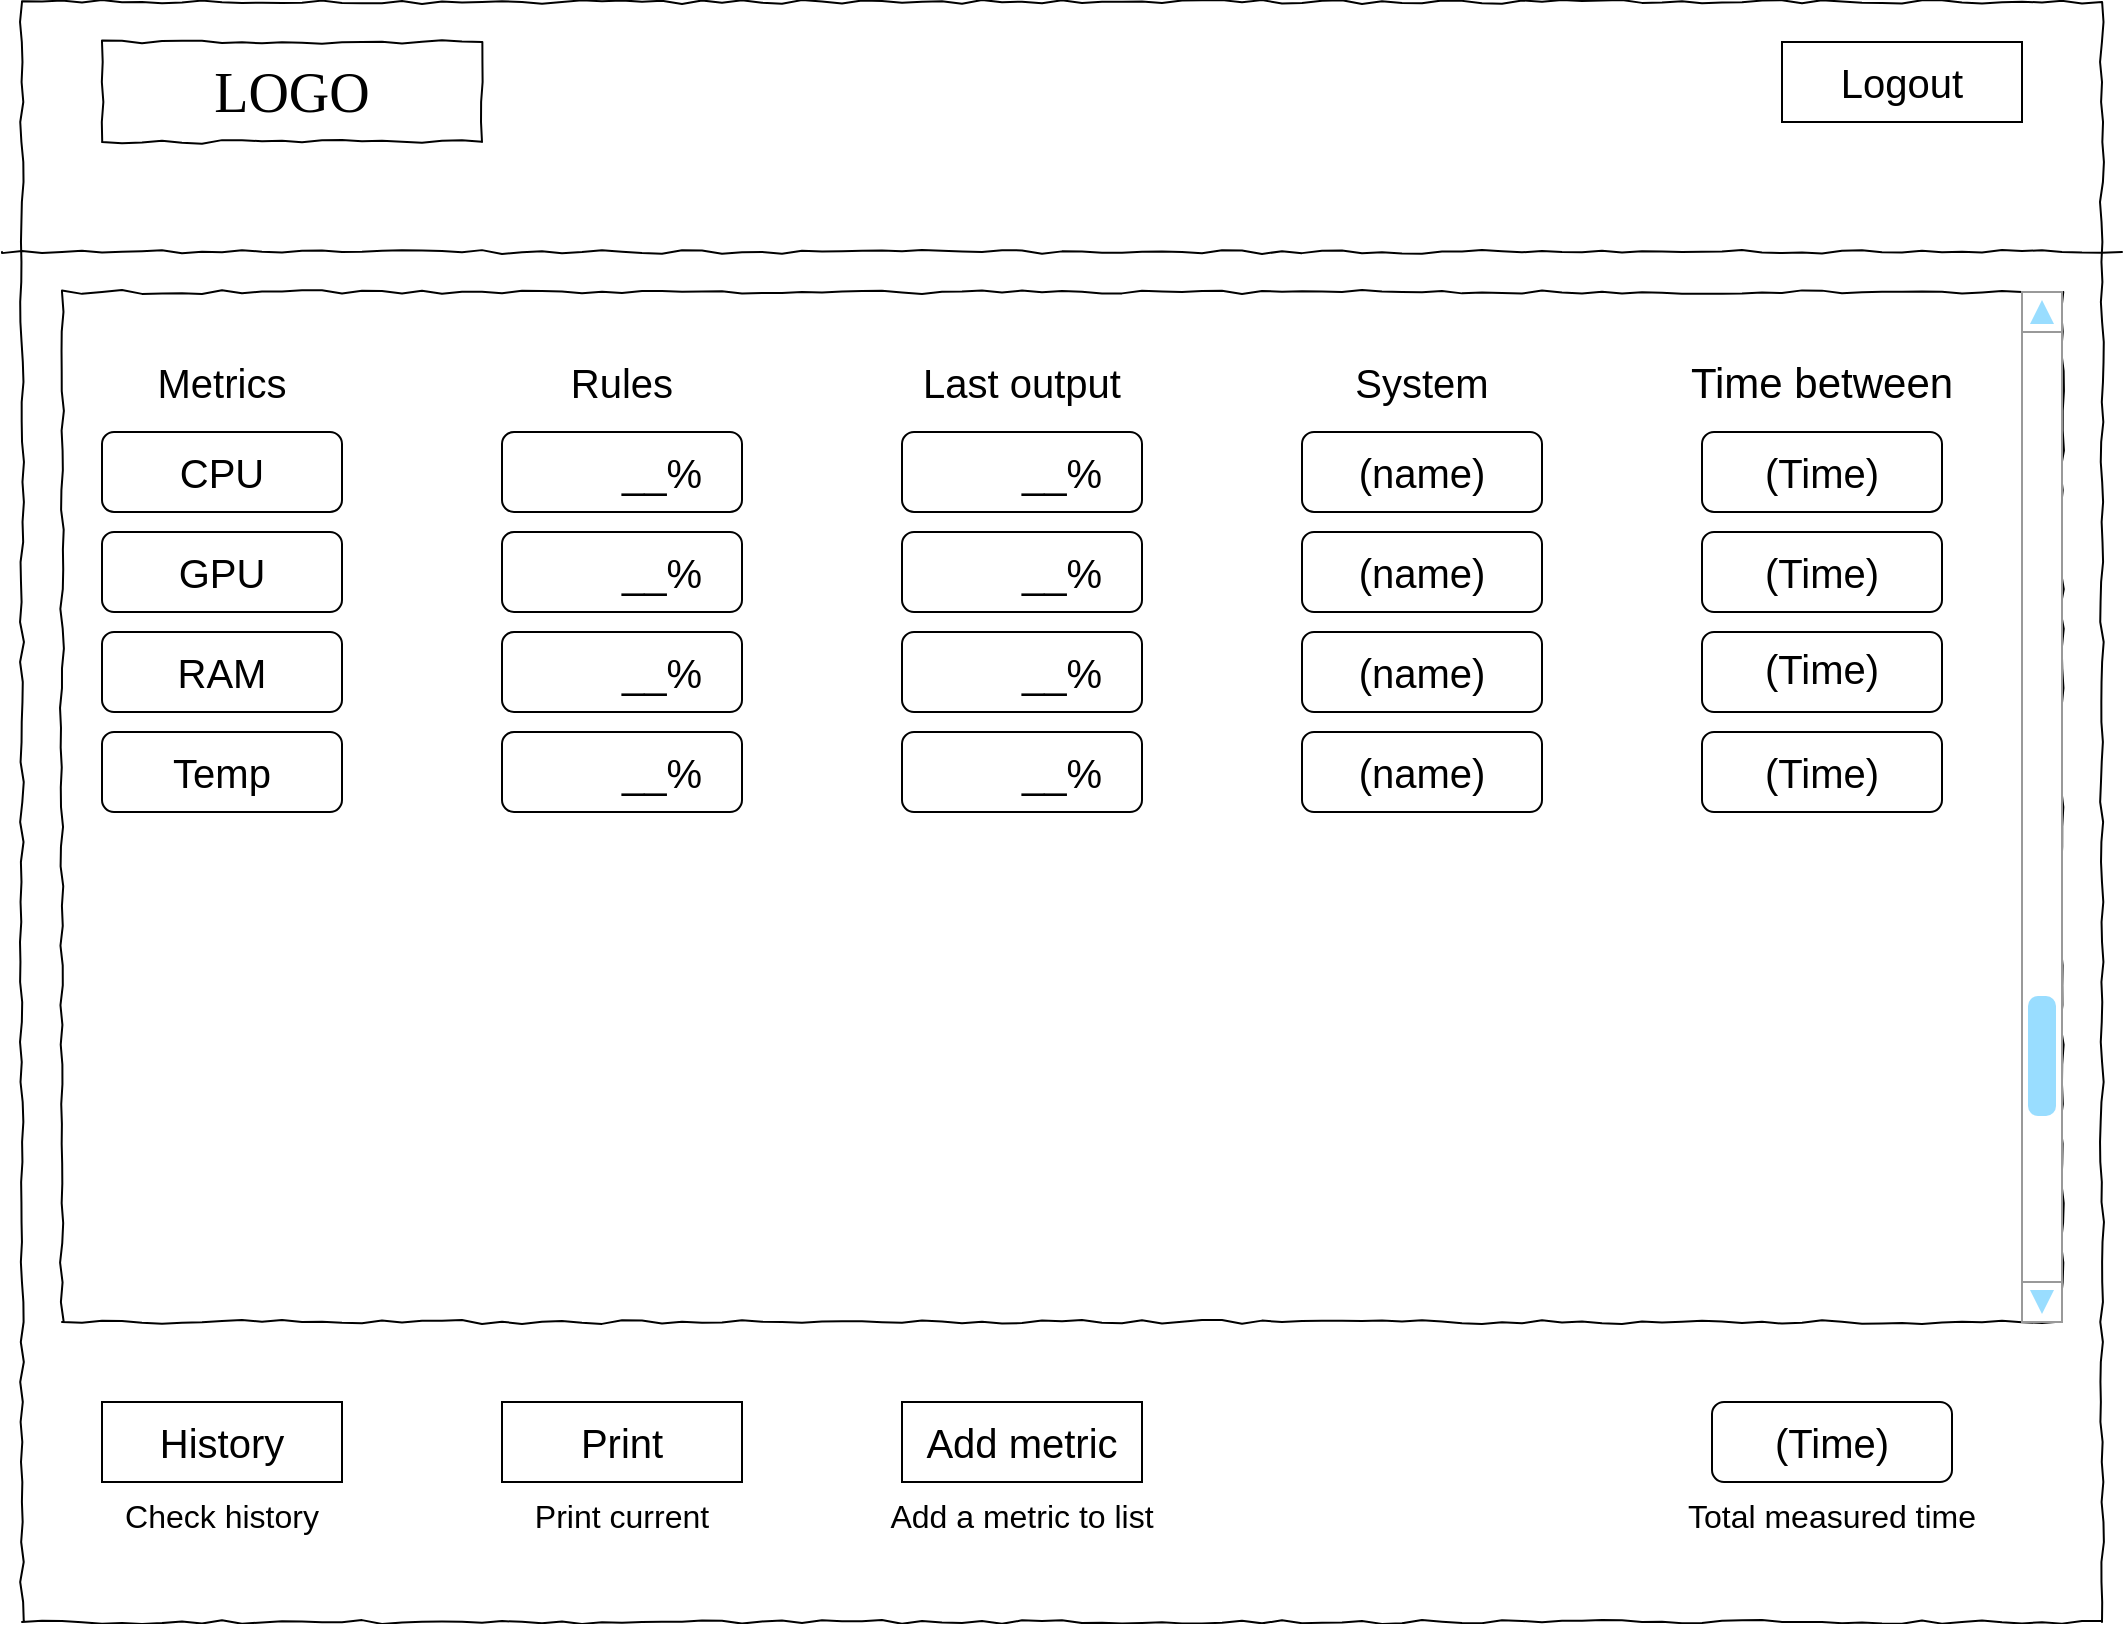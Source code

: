 <mxfile version="16.4.5" type="device"><diagram name="Page-1" id="03018318-947c-dd8e-b7a3-06fadd420f32"><mxGraphModel dx="2062" dy="1094" grid="1" gridSize="10" guides="1" tooltips="1" connect="1" arrows="1" fold="1" page="1" pageScale="1" pageWidth="1100" pageHeight="850" background="none" math="0" shadow="0"><root><mxCell id="0"/><mxCell id="1" parent="0"/><mxCell id="677b7b8949515195-1" value="" style="whiteSpace=wrap;html=1;rounded=0;shadow=0;labelBackgroundColor=none;strokeColor=#000000;strokeWidth=1;fillColor=none;fontFamily=Verdana;fontSize=12;fontColor=#000000;align=center;comic=1;" parent="1" vertex="1"><mxGeometry x="40" y="20" width="1040" height="810" as="geometry"/></mxCell><mxCell id="677b7b8949515195-2" value="LOGO" style="whiteSpace=wrap;html=1;rounded=0;shadow=0;labelBackgroundColor=none;strokeWidth=1;fontFamily=Verdana;fontSize=28;align=center;comic=1;" parent="1" vertex="1"><mxGeometry x="80" y="40" width="190" height="50" as="geometry"/></mxCell><mxCell id="677b7b8949515195-8" value="" style="whiteSpace=wrap;html=1;rounded=0;shadow=0;labelBackgroundColor=none;strokeWidth=1;fillColor=none;fontFamily=Verdana;fontSize=12;align=center;comic=1;" parent="1" vertex="1"><mxGeometry x="60" y="165" width="1000" height="515" as="geometry"/></mxCell><mxCell id="677b7b8949515195-9" value="" style="line;strokeWidth=1;html=1;rounded=0;shadow=0;labelBackgroundColor=none;fillColor=none;fontFamily=Verdana;fontSize=14;fontColor=#000000;align=center;comic=1;" parent="1" vertex="1"><mxGeometry x="30" y="140" width="1060" height="10" as="geometry"/></mxCell><mxCell id="LrE1VWyVyvVlXDW-NSZV-4" value="" style="rounded=1;whiteSpace=wrap;html=1;fontSize=20;" vertex="1" parent="1"><mxGeometry x="80" y="235" width="120" height="40" as="geometry"/></mxCell><mxCell id="LrE1VWyVyvVlXDW-NSZV-5" value="CPU" style="text;html=1;strokeColor=none;fillColor=none;align=center;verticalAlign=middle;whiteSpace=wrap;rounded=0;fontSize=20;" vertex="1" parent="1"><mxGeometry x="110" y="240" width="60" height="30" as="geometry"/></mxCell><mxCell id="LrE1VWyVyvVlXDW-NSZV-6" value="" style="rounded=1;whiteSpace=wrap;html=1;fontSize=20;" vertex="1" parent="1"><mxGeometry x="80" y="285" width="120" height="40" as="geometry"/></mxCell><mxCell id="LrE1VWyVyvVlXDW-NSZV-7" value="" style="rounded=1;whiteSpace=wrap;html=1;fontSize=20;" vertex="1" parent="1"><mxGeometry x="80" y="335" width="120" height="40" as="geometry"/></mxCell><mxCell id="LrE1VWyVyvVlXDW-NSZV-8" value="" style="rounded=1;whiteSpace=wrap;html=1;fontSize=20;" vertex="1" parent="1"><mxGeometry x="80" y="385" width="120" height="40" as="geometry"/></mxCell><mxCell id="LrE1VWyVyvVlXDW-NSZV-10" value="GPU" style="text;html=1;strokeColor=none;fillColor=none;align=center;verticalAlign=middle;whiteSpace=wrap;rounded=0;fontSize=20;" vertex="1" parent="1"><mxGeometry x="110" y="290" width="60" height="30" as="geometry"/></mxCell><mxCell id="LrE1VWyVyvVlXDW-NSZV-11" value="RAM" style="text;html=1;strokeColor=none;fillColor=none;align=center;verticalAlign=middle;whiteSpace=wrap;rounded=0;fontSize=20;" vertex="1" parent="1"><mxGeometry x="110" y="340" width="60" height="30" as="geometry"/></mxCell><mxCell id="LrE1VWyVyvVlXDW-NSZV-12" value="Temp" style="text;html=1;strokeColor=none;fillColor=none;align=center;verticalAlign=middle;whiteSpace=wrap;rounded=0;fontSize=20;" vertex="1" parent="1"><mxGeometry x="110" y="390" width="60" height="30" as="geometry"/></mxCell><mxCell id="LrE1VWyVyvVlXDW-NSZV-27" value="" style="rounded=1;whiteSpace=wrap;html=1;fontSize=20;" vertex="1" parent="1"><mxGeometry x="280" y="235" width="120" height="40" as="geometry"/></mxCell><mxCell id="LrE1VWyVyvVlXDW-NSZV-28" value="__%" style="text;html=1;strokeColor=none;fillColor=none;align=center;verticalAlign=middle;whiteSpace=wrap;rounded=0;fontSize=20;" vertex="1" parent="1"><mxGeometry x="330" y="240" width="60" height="30" as="geometry"/></mxCell><mxCell id="LrE1VWyVyvVlXDW-NSZV-31" value="" style="rounded=1;whiteSpace=wrap;html=1;fontSize=20;" vertex="1" parent="1"><mxGeometry x="280" y="285" width="120" height="40" as="geometry"/></mxCell><mxCell id="LrE1VWyVyvVlXDW-NSZV-32" value="" style="rounded=1;whiteSpace=wrap;html=1;fontSize=20;" vertex="1" parent="1"><mxGeometry x="280" y="335" width="120" height="40" as="geometry"/></mxCell><mxCell id="LrE1VWyVyvVlXDW-NSZV-33" value="" style="rounded=1;whiteSpace=wrap;html=1;fontSize=20;" vertex="1" parent="1"><mxGeometry x="280" y="385" width="120" height="40" as="geometry"/></mxCell><mxCell id="LrE1VWyVyvVlXDW-NSZV-34" value="__%" style="text;html=1;strokeColor=none;fillColor=none;align=center;verticalAlign=middle;whiteSpace=wrap;rounded=0;fontSize=20;" vertex="1" parent="1"><mxGeometry x="330" y="290" width="60" height="30" as="geometry"/></mxCell><mxCell id="LrE1VWyVyvVlXDW-NSZV-35" value="__%" style="text;html=1;strokeColor=none;fillColor=none;align=center;verticalAlign=middle;whiteSpace=wrap;rounded=0;fontSize=20;" vertex="1" parent="1"><mxGeometry x="330" y="340" width="60" height="30" as="geometry"/></mxCell><mxCell id="LrE1VWyVyvVlXDW-NSZV-36" value="__%" style="text;html=1;strokeColor=none;fillColor=none;align=center;verticalAlign=middle;whiteSpace=wrap;rounded=0;fontSize=20;" vertex="1" parent="1"><mxGeometry x="330" y="390" width="60" height="30" as="geometry"/></mxCell><mxCell id="LrE1VWyVyvVlXDW-NSZV-37" value="" style="rounded=1;whiteSpace=wrap;html=1;fontSize=20;" vertex="1" parent="1"><mxGeometry x="480" y="235" width="120" height="40" as="geometry"/></mxCell><mxCell id="LrE1VWyVyvVlXDW-NSZV-38" value="" style="rounded=1;whiteSpace=wrap;html=1;fontSize=20;" vertex="1" parent="1"><mxGeometry x="480" y="285" width="120" height="40" as="geometry"/></mxCell><mxCell id="LrE1VWyVyvVlXDW-NSZV-39" value="" style="rounded=1;whiteSpace=wrap;html=1;fontSize=20;" vertex="1" parent="1"><mxGeometry x="480" y="335" width="120" height="40" as="geometry"/></mxCell><mxCell id="LrE1VWyVyvVlXDW-NSZV-40" value="" style="rounded=1;whiteSpace=wrap;html=1;fontSize=20;" vertex="1" parent="1"><mxGeometry x="480" y="385" width="120" height="40" as="geometry"/></mxCell><mxCell id="LrE1VWyVyvVlXDW-NSZV-42" value="Last output" style="text;html=1;strokeColor=none;fillColor=none;align=center;verticalAlign=middle;whiteSpace=wrap;rounded=0;fontSize=20;" vertex="1" parent="1"><mxGeometry x="485" y="195" width="110" height="30" as="geometry"/></mxCell><mxCell id="LrE1VWyVyvVlXDW-NSZV-43" value="Rules&lt;span style=&quot;color: rgba(0 , 0 , 0 , 0) ; font-family: monospace ; font-size: 0px&quot;&gt;%3CmxGraphModel%3E%3Croot%3E%3CmxCell%20id%3D%220%22%2F%3E%3CmxCell%20id%3D%221%22%20parent%3D%220%22%2F%3E%3CmxCell%20id%3D%222%22%20value%3D%22Last%20output%22%20style%3D%22text%3Bhtml%3D1%3BstrokeColor%3Dnone%3BfillColor%3Dnone%3Balign%3Dcenter%3BverticalAlign%3Dmiddle%3BwhiteSpace%3Dwrap%3Brounded%3D0%3BfontSize%3D20%3B%22%20vertex%3D%221%22%20parent%3D%221%22%3E%3CmxGeometry%20x%3D%22485%22%20y%3D%22190%22%20width%3D%22110%22%20height%3D%2230%22%20as%3D%22geometry%22%2F%3E%3C%2FmxCell%3E%3C%2Froot%3E%3C%2FmxGraphModel%3E&lt;/span&gt;" style="text;html=1;strokeColor=none;fillColor=none;align=center;verticalAlign=middle;whiteSpace=wrap;rounded=0;fontSize=20;" vertex="1" parent="1"><mxGeometry x="285" y="195" width="110" height="30" as="geometry"/></mxCell><mxCell id="LrE1VWyVyvVlXDW-NSZV-44" value="Metrics" style="text;html=1;strokeColor=none;fillColor=none;align=center;verticalAlign=middle;whiteSpace=wrap;rounded=0;fontSize=20;" vertex="1" parent="1"><mxGeometry x="85" y="195" width="110" height="30" as="geometry"/></mxCell><mxCell id="LrE1VWyVyvVlXDW-NSZV-45" value="" style="rounded=1;whiteSpace=wrap;html=1;fontSize=20;" vertex="1" parent="1"><mxGeometry x="680" y="235" width="120" height="40" as="geometry"/></mxCell><mxCell id="LrE1VWyVyvVlXDW-NSZV-46" value="" style="rounded=1;whiteSpace=wrap;html=1;fontSize=20;" vertex="1" parent="1"><mxGeometry x="680" y="285" width="120" height="40" as="geometry"/></mxCell><mxCell id="LrE1VWyVyvVlXDW-NSZV-47" value="" style="rounded=1;whiteSpace=wrap;html=1;fontSize=20;" vertex="1" parent="1"><mxGeometry x="680" y="335" width="120" height="40" as="geometry"/></mxCell><mxCell id="LrE1VWyVyvVlXDW-NSZV-48" value="" style="rounded=1;whiteSpace=wrap;html=1;fontSize=20;" vertex="1" parent="1"><mxGeometry x="680" y="385" width="120" height="40" as="geometry"/></mxCell><mxCell id="LrE1VWyVyvVlXDW-NSZV-49" value="System" style="text;html=1;strokeColor=none;fillColor=none;align=center;verticalAlign=middle;whiteSpace=wrap;rounded=0;fontSize=20;" vertex="1" parent="1"><mxGeometry x="685" y="195" width="110" height="30" as="geometry"/></mxCell><mxCell id="LrE1VWyVyvVlXDW-NSZV-50" value="__%" style="text;html=1;strokeColor=none;fillColor=none;align=center;verticalAlign=middle;whiteSpace=wrap;rounded=0;fontSize=20;" vertex="1" parent="1"><mxGeometry x="530" y="240" width="60" height="30" as="geometry"/></mxCell><mxCell id="LrE1VWyVyvVlXDW-NSZV-51" value="__%" style="text;html=1;strokeColor=none;fillColor=none;align=center;verticalAlign=middle;whiteSpace=wrap;rounded=0;fontSize=20;" vertex="1" parent="1"><mxGeometry x="530" y="290" width="60" height="30" as="geometry"/></mxCell><mxCell id="LrE1VWyVyvVlXDW-NSZV-52" value="__%" style="text;html=1;strokeColor=none;fillColor=none;align=center;verticalAlign=middle;whiteSpace=wrap;rounded=0;fontSize=20;" vertex="1" parent="1"><mxGeometry x="530" y="340" width="60" height="30" as="geometry"/></mxCell><mxCell id="LrE1VWyVyvVlXDW-NSZV-53" value="__%" style="text;html=1;strokeColor=none;fillColor=none;align=center;verticalAlign=middle;whiteSpace=wrap;rounded=0;fontSize=20;" vertex="1" parent="1"><mxGeometry x="530" y="390" width="60" height="30" as="geometry"/></mxCell><mxCell id="LrE1VWyVyvVlXDW-NSZV-54" value="(name)" style="text;html=1;strokeColor=none;fillColor=none;align=center;verticalAlign=middle;whiteSpace=wrap;rounded=0;fontSize=20;" vertex="1" parent="1"><mxGeometry x="710" y="240" width="60" height="30" as="geometry"/></mxCell><mxCell id="LrE1VWyVyvVlXDW-NSZV-55" value="(name)" style="text;html=1;strokeColor=none;fillColor=none;align=center;verticalAlign=middle;whiteSpace=wrap;rounded=0;fontSize=20;" vertex="1" parent="1"><mxGeometry x="710" y="290" width="60" height="30" as="geometry"/></mxCell><mxCell id="LrE1VWyVyvVlXDW-NSZV-56" value="(name)" style="text;html=1;strokeColor=none;fillColor=none;align=center;verticalAlign=middle;whiteSpace=wrap;rounded=0;fontSize=20;" vertex="1" parent="1"><mxGeometry x="710" y="340" width="60" height="30" as="geometry"/></mxCell><mxCell id="LrE1VWyVyvVlXDW-NSZV-57" value="(name)" style="text;html=1;strokeColor=none;fillColor=none;align=center;verticalAlign=middle;whiteSpace=wrap;rounded=0;fontSize=20;" vertex="1" parent="1"><mxGeometry x="710" y="390" width="60" height="30" as="geometry"/></mxCell><mxCell id="LrE1VWyVyvVlXDW-NSZV-58" value="" style="rounded=0;whiteSpace=wrap;html=1;fontSize=20;" vertex="1" parent="1"><mxGeometry x="280" y="720" width="120" height="40" as="geometry"/></mxCell><mxCell id="LrE1VWyVyvVlXDW-NSZV-61" value="" style="rounded=0;whiteSpace=wrap;html=1;fontSize=20;" vertex="1" parent="1"><mxGeometry x="480" y="720" width="120" height="40" as="geometry"/></mxCell><mxCell id="LrE1VWyVyvVlXDW-NSZV-64" value="" style="rounded=0;whiteSpace=wrap;html=1;fontSize=20;" vertex="1" parent="1"><mxGeometry x="920" y="40" width="120" height="40" as="geometry"/></mxCell><mxCell id="LrE1VWyVyvVlXDW-NSZV-65" value="Logout" style="text;html=1;strokeColor=none;fillColor=none;align=center;verticalAlign=middle;whiteSpace=wrap;rounded=0;fontSize=20;" vertex="1" parent="1"><mxGeometry x="925" y="45" width="110" height="30" as="geometry"/></mxCell><mxCell id="LrE1VWyVyvVlXDW-NSZV-73" value="" style="verticalLabelPosition=bottom;shadow=0;dashed=0;align=center;html=1;verticalAlign=top;strokeWidth=1;shape=mxgraph.mockup.navigation.scrollBar;strokeColor=#999999;barPos=20;fillColor2=#99ddff;strokeColor2=none;direction=north;fontSize=20;" vertex="1" parent="1"><mxGeometry x="1040" y="165" width="20" height="515" as="geometry"/></mxCell><mxCell id="LrE1VWyVyvVlXDW-NSZV-70" value="" style="rounded=0;whiteSpace=wrap;html=1;fontSize=20;" vertex="1" parent="1"><mxGeometry x="80" y="720" width="120" height="40" as="geometry"/></mxCell><mxCell id="LrE1VWyVyvVlXDW-NSZV-74" value="Print" style="text;html=1;strokeColor=none;fillColor=none;align=center;verticalAlign=middle;whiteSpace=wrap;rounded=0;fontSize=20;" vertex="1" parent="1"><mxGeometry x="285" y="725" width="110" height="30" as="geometry"/></mxCell><mxCell id="LrE1VWyVyvVlXDW-NSZV-75" value="Add metric" style="text;html=1;strokeColor=none;fillColor=none;align=center;verticalAlign=middle;whiteSpace=wrap;rounded=0;fontSize=20;" vertex="1" parent="1"><mxGeometry x="485" y="725" width="110" height="30" as="geometry"/></mxCell><mxCell id="LrE1VWyVyvVlXDW-NSZV-84" value="&lt;font style=&quot;font-size: 16px&quot;&gt;Total measured time&lt;/font&gt;" style="text;html=1;strokeColor=none;fillColor=none;align=center;verticalAlign=middle;whiteSpace=wrap;rounded=0;fontSize=20;" vertex="1" parent="1"><mxGeometry x="870" y="760" width="150" height="30" as="geometry"/></mxCell><mxCell id="LrE1VWyVyvVlXDW-NSZV-85" value="&lt;font style=&quot;font-size: 21px&quot;&gt;Time between&lt;/font&gt;" style="text;html=1;strokeColor=none;fillColor=none;align=center;verticalAlign=middle;whiteSpace=wrap;rounded=0;fontSize=20;" vertex="1" parent="1"><mxGeometry x="870" y="195" width="140" height="30" as="geometry"/></mxCell><mxCell id="LrE1VWyVyvVlXDW-NSZV-86" value="" style="rounded=1;whiteSpace=wrap;html=1;fontSize=20;" vertex="1" parent="1"><mxGeometry x="880" y="235" width="120" height="40" as="geometry"/></mxCell><mxCell id="LrE1VWyVyvVlXDW-NSZV-87" value="" style="rounded=1;whiteSpace=wrap;html=1;fontSize=20;" vertex="1" parent="1"><mxGeometry x="885" y="720" width="120" height="40" as="geometry"/></mxCell><mxCell id="LrE1VWyVyvVlXDW-NSZV-89" value="(Time)&lt;span style=&quot;color: rgba(0 , 0 , 0 , 0) ; font-family: monospace ; font-size: 0px&quot;&gt;%3CmxGraphModel%3E%3Croot%3E%3CmxCell%20id%3D%220%22%2F%3E%3CmxCell%20id%3D%221%22%20parent%3D%220%22%2F%3E%3CmxCell%20id%3D%222%22%20value%3D%22Add%20metric%22%20style%3D%22text%3Bhtml%3D1%3BstrokeColor%3Dnone%3BfillColor%3Dnone%3Balign%3Dcenter%3BverticalAlign%3Dmiddle%3BwhiteSpace%3Dwrap%3Brounded%3D0%3BfontSize%3D20%3B%22%20vertex%3D%221%22%20parent%3D%221%22%3E%3CmxGeometry%20x%3D%22505%22%20y%3D%22605%22%20width%3D%22110%22%20height%3D%2230%22%20as%3D%22geometry%22%2F%3E%3C%2FmxCell%3E%3C%2Froot%3E%3C%2FmxGraphModel%3E&lt;/span&gt;" style="text;html=1;strokeColor=none;fillColor=none;align=center;verticalAlign=middle;whiteSpace=wrap;rounded=0;fontSize=20;" vertex="1" parent="1"><mxGeometry x="885" y="240" width="110" height="30" as="geometry"/></mxCell><mxCell id="LrE1VWyVyvVlXDW-NSZV-90" value="(Time)&lt;span style=&quot;color: rgba(0 , 0 , 0 , 0) ; font-family: monospace ; font-size: 0px&quot;&gt;%3CmxGraphModel%3E%3Croot%3E%3CmxCell%20id%3D%220%22%2F%3E%3CmxCell%20id%3D%221%22%20parent%3D%220%22%2F%3E%3CmxCell%20id%3D%222%22%20value%3D%22Add%20metric%22%20style%3D%22text%3Bhtml%3D1%3BstrokeColor%3Dnone%3BfillColor%3Dnone%3Balign%3Dcenter%3BverticalAlign%3Dmiddle%3BwhiteSpace%3Dwrap%3Brounded%3D0%3BfontSize%3D20%3B%22%20vertex%3D%221%22%20parent%3D%221%22%3E%3CmxGeometry%20x%3D%22505%22%20y%3D%22605%22%20width%3D%22110%22%20height%3D%2230%22%20as%3D%22geometry%22%2F%3E%3C%2FmxCell%3E%3C%2Froot%3E%3C%2FmxGraphModel%3E&lt;/span&gt;" style="text;html=1;strokeColor=none;fillColor=none;align=center;verticalAlign=middle;whiteSpace=wrap;rounded=0;fontSize=20;" vertex="1" parent="1"><mxGeometry x="890" y="725" width="110" height="30" as="geometry"/></mxCell><mxCell id="LrE1VWyVyvVlXDW-NSZV-92" value="&lt;font style=&quot;font-size: 16px&quot;&gt;Check history&lt;/font&gt;" style="text;html=1;strokeColor=none;fillColor=none;align=center;verticalAlign=middle;whiteSpace=wrap;rounded=0;fontSize=20;" vertex="1" parent="1"><mxGeometry x="90" y="760" width="100" height="30" as="geometry"/></mxCell><mxCell id="LrE1VWyVyvVlXDW-NSZV-93" value="&lt;font style=&quot;font-size: 16px&quot;&gt;Print current&lt;/font&gt;" style="text;html=1;strokeColor=none;fillColor=none;align=center;verticalAlign=middle;whiteSpace=wrap;rounded=0;fontSize=20;" vertex="1" parent="1"><mxGeometry x="295" y="760" width="90" height="30" as="geometry"/></mxCell><mxCell id="LrE1VWyVyvVlXDW-NSZV-94" value="&lt;font style=&quot;font-size: 16px&quot;&gt;Add a metric to list&lt;/font&gt;" style="text;html=1;strokeColor=none;fillColor=none;align=center;verticalAlign=middle;whiteSpace=wrap;rounded=0;fontSize=20;" vertex="1" parent="1"><mxGeometry x="470" y="760" width="140" height="30" as="geometry"/></mxCell><mxCell id="LrE1VWyVyvVlXDW-NSZV-96" value="" style="rounded=1;whiteSpace=wrap;html=1;fontSize=20;" vertex="1" parent="1"><mxGeometry x="880" y="285" width="120" height="40" as="geometry"/></mxCell><mxCell id="LrE1VWyVyvVlXDW-NSZV-97" value="" style="rounded=1;whiteSpace=wrap;html=1;fontSize=20;" vertex="1" parent="1"><mxGeometry x="880" y="335" width="120" height="40" as="geometry"/></mxCell><mxCell id="LrE1VWyVyvVlXDW-NSZV-98" value="" style="rounded=1;whiteSpace=wrap;html=1;fontSize=20;" vertex="1" parent="1"><mxGeometry x="880" y="385" width="120" height="40" as="geometry"/></mxCell><mxCell id="LrE1VWyVyvVlXDW-NSZV-99" value="(Time)&lt;span style=&quot;color: rgba(0 , 0 , 0 , 0) ; font-family: monospace ; font-size: 0px&quot;&gt;%3CmxGraphModel%3E%3Croot%3E%3CmxCell%20id%3D%220%22%2F%3E%3CmxCell%20id%3D%221%22%20parent%3D%220%22%2F%3E%3CmxCell%20id%3D%222%22%20value%3D%22Add%20metric%22%20style%3D%22text%3Bhtml%3D1%3BstrokeColor%3Dnone%3BfillColor%3Dnone%3Balign%3Dcenter%3BverticalAlign%3Dmiddle%3BwhiteSpace%3Dwrap%3Brounded%3D0%3BfontSize%3D20%3B%22%20vertex%3D%221%22%20parent%3D%221%22%3E%3CmxGeometry%20x%3D%22505%22%20y%3D%22605%22%20width%3D%22110%22%20height%3D%2230%22%20as%3D%22geometry%22%2F%3E%3C%2FmxCell%3E%3C%2Froot%3E%3C%2FmxGraphModel%3E&lt;/span&gt;" style="text;html=1;strokeColor=none;fillColor=none;align=center;verticalAlign=middle;whiteSpace=wrap;rounded=0;fontSize=20;" vertex="1" parent="1"><mxGeometry x="885" y="290" width="110" height="30" as="geometry"/></mxCell><mxCell id="LrE1VWyVyvVlXDW-NSZV-100" value="(Time)&lt;span style=&quot;color: rgba(0 , 0 , 0 , 0) ; font-family: monospace ; font-size: 0px&quot;&gt;%3CmxGraphModel%3E%3Croot%3E%3CmxCell%20id%3D%220%22%2F%3E%3CmxCell%20id%3D%221%22%20parent%3D%220%22%2F%3E%3CmxCell%20id%3D%222%22%20value%3D%22Add%20metric%22%20style%3D%22text%3Bhtml%3D1%3BstrokeColor%3Dnone%3BfillColor%3Dnone%3Balign%3Dcenter%3BverticalAlign%3Dmiddle%3BwhiteSpace%3Dwrap%3Brounded%3D0%3BfontSize%3D20%3B%22%20vertex%3D%221%22%20parent%3D%221%22%3E%3CmxGeometry%20x%3D%22505%22%20y%3D%22605%22%20width%3D%22110%22%20height%3D%2230%22%20as%3D%22geometry%22%2F%3E%3C%2FmxCell%3E%3C%2Froot%3E%3C%2FmxGraphModel%3E&lt;/span&gt;" style="text;html=1;strokeColor=none;fillColor=none;align=center;verticalAlign=middle;whiteSpace=wrap;rounded=0;fontSize=20;" vertex="1" parent="1"><mxGeometry x="885" y="337.5" width="110" height="30" as="geometry"/></mxCell><mxCell id="LrE1VWyVyvVlXDW-NSZV-101" value="(Time)&lt;span style=&quot;color: rgba(0 , 0 , 0 , 0) ; font-family: monospace ; font-size: 0px&quot;&gt;%3CmxGraphModel%3E%3Croot%3E%3CmxCell%20id%3D%220%22%2F%3E%3CmxCell%20id%3D%221%22%20parent%3D%220%22%2F%3E%3CmxCell%20id%3D%222%22%20value%3D%22Add%20metric%22%20style%3D%22text%3Bhtml%3D1%3BstrokeColor%3Dnone%3BfillColor%3Dnone%3Balign%3Dcenter%3BverticalAlign%3Dmiddle%3BwhiteSpace%3Dwrap%3Brounded%3D0%3BfontSize%3D20%3B%22%20vertex%3D%221%22%20parent%3D%221%22%3E%3CmxGeometry%20x%3D%22505%22%20y%3D%22605%22%20width%3D%22110%22%20height%3D%2230%22%20as%3D%22geometry%22%2F%3E%3C%2FmxCell%3E%3C%2Froot%3E%3C%2FmxGraphModel%3E&lt;/span&gt;" style="text;html=1;strokeColor=none;fillColor=none;align=center;verticalAlign=middle;whiteSpace=wrap;rounded=0;fontSize=20;" vertex="1" parent="1"><mxGeometry x="885" y="390" width="110" height="30" as="geometry"/></mxCell><mxCell id="LrE1VWyVyvVlXDW-NSZV-102" value="History" style="text;html=1;strokeColor=none;fillColor=none;align=center;verticalAlign=middle;whiteSpace=wrap;rounded=0;fontSize=20;" vertex="1" parent="1"><mxGeometry x="85" y="725" width="110" height="30" as="geometry"/></mxCell></root></mxGraphModel></diagram></mxfile>